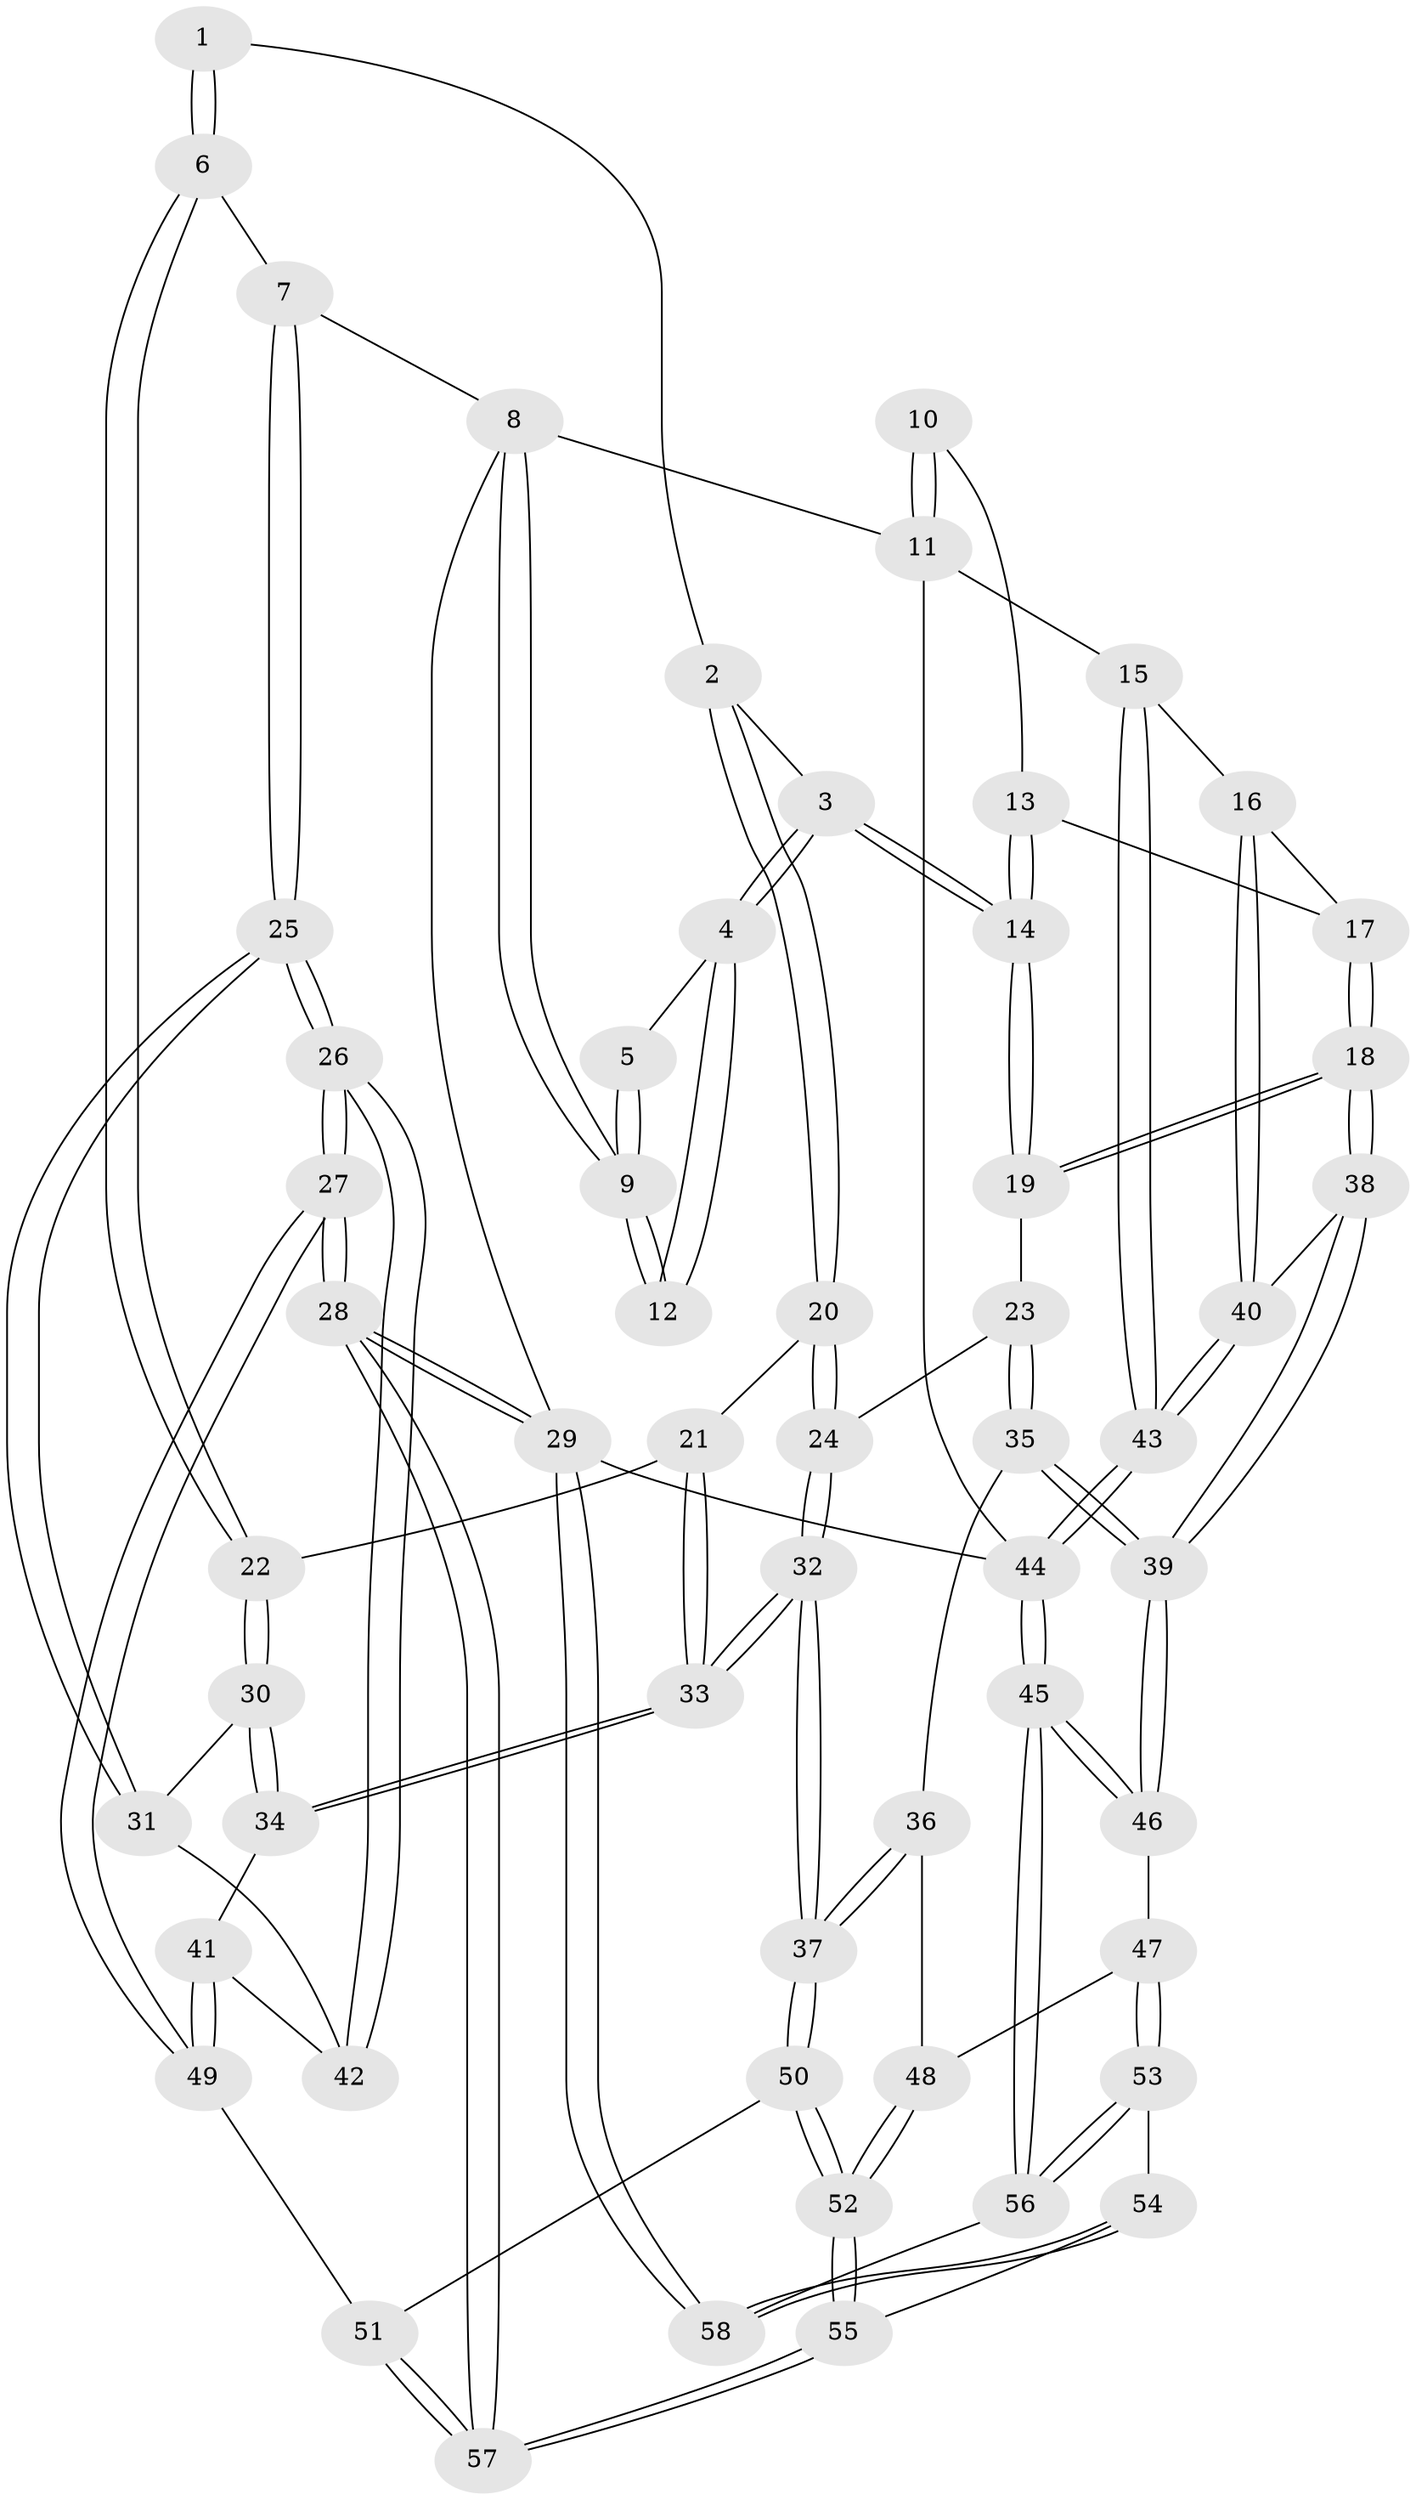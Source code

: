 // coarse degree distribution, {3: 0.23529411764705882, 4: 0.2647058823529412, 5: 0.2647058823529412, 2: 0.029411764705882353, 6: 0.17647058823529413, 7: 0.029411764705882353}
// Generated by graph-tools (version 1.1) at 2025/42/03/06/25 10:42:35]
// undirected, 58 vertices, 142 edges
graph export_dot {
graph [start="1"]
  node [color=gray90,style=filled];
  1 [pos="+0.36510227069176304+0.18915324687369536"];
  2 [pos="+0.48166305734850395+0.20381142585757023"];
  3 [pos="+0.5426079088842349+0.1751362577397234"];
  4 [pos="+0.5332281015954352+0.14222321032930252"];
  5 [pos="+0.16493920039154472+0"];
  6 [pos="+0.16170335305795092+0.2862894748840564"];
  7 [pos="+0+0"];
  8 [pos="+0+0"];
  9 [pos="+0+0"];
  10 [pos="+1+0"];
  11 [pos="+1+0"];
  12 [pos="+0.5413902506144561+0"];
  13 [pos="+0.8000769556104921+0.1313847613024681"];
  14 [pos="+0.5521150448386223+0.18052394626007826"];
  15 [pos="+1+0.38237513322001765"];
  16 [pos="+1+0.3973030220902701"];
  17 [pos="+0.808766478848522+0.16215328896096956"];
  18 [pos="+0.774066720243141+0.45140157257039254"];
  19 [pos="+0.5805822609193646+0.27156923250186815"];
  20 [pos="+0.33843191122662214+0.4069350403400838"];
  21 [pos="+0.30409026522746563+0.41160498021440084"];
  22 [pos="+0.24517726840726745+0.4027576391249468"];
  23 [pos="+0.5053101908149253+0.4764944014692976"];
  24 [pos="+0.46868452349761275+0.4776298806735983"];
  25 [pos="+0+0.4314660357376679"];
  26 [pos="+0+0.6257884059136276"];
  27 [pos="+0+0.7002059185215149"];
  28 [pos="+0+1"];
  29 [pos="+0+1"];
  30 [pos="+0.18570926834326146+0.5068280359495317"];
  31 [pos="+0.17611560660636824+0.5084465842213487"];
  32 [pos="+0.3800977022803261+0.6751921310987876"];
  33 [pos="+0.35167871326654+0.6488709377009295"];
  34 [pos="+0.20447303569635605+0.5974313206414731"];
  35 [pos="+0.6251775747510258+0.5563303455403767"];
  36 [pos="+0.5082750323277349+0.6581052368717025"];
  37 [pos="+0.38105512260813224+0.6777683880316715"];
  38 [pos="+0.7875277795220404+0.4845179979901121"];
  39 [pos="+0.7208699052364332+0.568100566339734"];
  40 [pos="+0.8693745631480251+0.4761224876728508"];
  41 [pos="+0.16590004273077155+0.6647040749412424"];
  42 [pos="+0.03846003139591584+0.5983983547077234"];
  43 [pos="+1+1"];
  44 [pos="+1+1"];
  45 [pos="+1+1"];
  46 [pos="+0.7247940668466638+0.595888200721483"];
  47 [pos="+0.6146867912603946+0.770137899528025"];
  48 [pos="+0.5502666580615996+0.7403007190903811"];
  49 [pos="+0.16459651013914953+0.6747808583123168"];
  50 [pos="+0.37321952824781696+0.7180508665625646"];
  51 [pos="+0.17706023492163997+0.7614235187677516"];
  52 [pos="+0.40334265909563105+0.8054735372183431"];
  53 [pos="+0.6156470461289717+0.8016082748554456"];
  54 [pos="+0.43208191236267035+0.8872113197706825"];
  55 [pos="+0.4073305026314662+0.8529516361918859"];
  56 [pos="+0.9644751641551701+1"];
  57 [pos="+0.09791242285219656+0.9119244333458603"];
  58 [pos="+0.49707418502869877+1"];
  1 -- 2;
  1 -- 6;
  1 -- 6;
  2 -- 3;
  2 -- 20;
  2 -- 20;
  3 -- 4;
  3 -- 4;
  3 -- 14;
  3 -- 14;
  4 -- 5;
  4 -- 12;
  4 -- 12;
  5 -- 9;
  5 -- 9;
  6 -- 7;
  6 -- 22;
  6 -- 22;
  7 -- 8;
  7 -- 25;
  7 -- 25;
  8 -- 9;
  8 -- 9;
  8 -- 11;
  8 -- 29;
  9 -- 12;
  9 -- 12;
  10 -- 11;
  10 -- 11;
  10 -- 13;
  11 -- 15;
  11 -- 44;
  13 -- 14;
  13 -- 14;
  13 -- 17;
  14 -- 19;
  14 -- 19;
  15 -- 16;
  15 -- 43;
  15 -- 43;
  16 -- 17;
  16 -- 40;
  16 -- 40;
  17 -- 18;
  17 -- 18;
  18 -- 19;
  18 -- 19;
  18 -- 38;
  18 -- 38;
  19 -- 23;
  20 -- 21;
  20 -- 24;
  20 -- 24;
  21 -- 22;
  21 -- 33;
  21 -- 33;
  22 -- 30;
  22 -- 30;
  23 -- 24;
  23 -- 35;
  23 -- 35;
  24 -- 32;
  24 -- 32;
  25 -- 26;
  25 -- 26;
  25 -- 31;
  25 -- 31;
  26 -- 27;
  26 -- 27;
  26 -- 42;
  26 -- 42;
  27 -- 28;
  27 -- 28;
  27 -- 49;
  27 -- 49;
  28 -- 29;
  28 -- 29;
  28 -- 57;
  28 -- 57;
  29 -- 58;
  29 -- 58;
  29 -- 44;
  30 -- 31;
  30 -- 34;
  30 -- 34;
  31 -- 42;
  32 -- 33;
  32 -- 33;
  32 -- 37;
  32 -- 37;
  33 -- 34;
  33 -- 34;
  34 -- 41;
  35 -- 36;
  35 -- 39;
  35 -- 39;
  36 -- 37;
  36 -- 37;
  36 -- 48;
  37 -- 50;
  37 -- 50;
  38 -- 39;
  38 -- 39;
  38 -- 40;
  39 -- 46;
  39 -- 46;
  40 -- 43;
  40 -- 43;
  41 -- 42;
  41 -- 49;
  41 -- 49;
  43 -- 44;
  43 -- 44;
  44 -- 45;
  44 -- 45;
  45 -- 46;
  45 -- 46;
  45 -- 56;
  45 -- 56;
  46 -- 47;
  47 -- 48;
  47 -- 53;
  47 -- 53;
  48 -- 52;
  48 -- 52;
  49 -- 51;
  50 -- 51;
  50 -- 52;
  50 -- 52;
  51 -- 57;
  51 -- 57;
  52 -- 55;
  52 -- 55;
  53 -- 54;
  53 -- 56;
  53 -- 56;
  54 -- 55;
  54 -- 58;
  54 -- 58;
  55 -- 57;
  55 -- 57;
  56 -- 58;
}
